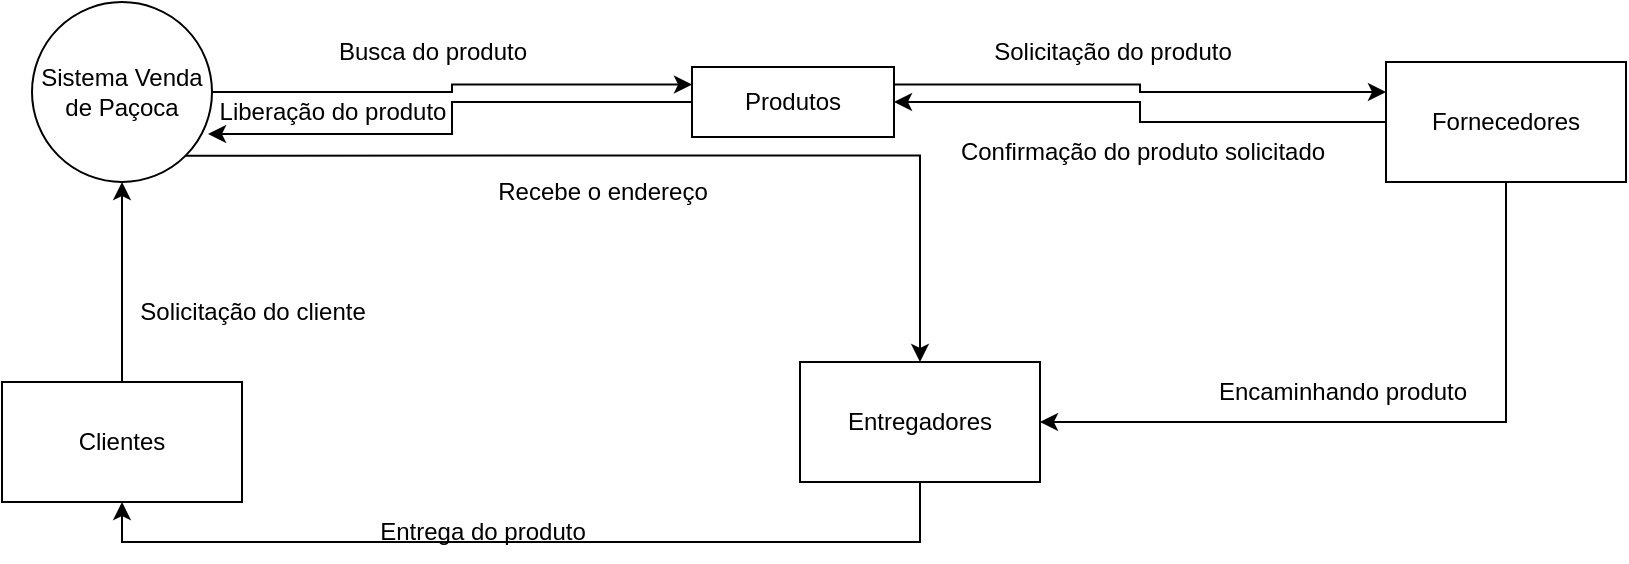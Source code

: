 <mxfile version="21.6.8" type="github">
  <diagram name="Página-1" id="VFkdayIZ1hyOYw_i9sZS">
    <mxGraphModel dx="1434" dy="790" grid="1" gridSize="10" guides="1" tooltips="1" connect="1" arrows="1" fold="1" page="1" pageScale="1" pageWidth="827" pageHeight="1169" math="0" shadow="0">
      <root>
        <mxCell id="0" />
        <mxCell id="1" parent="0" />
        <mxCell id="-IC7cZ6QEsMW8J01W079-21" style="edgeStyle=orthogonalEdgeStyle;rounded=0;orthogonalLoop=1;jettySize=auto;html=1;exitX=1;exitY=0.5;exitDx=0;exitDy=0;entryX=0;entryY=0.25;entryDx=0;entryDy=0;" edge="1" parent="1" source="-IC7cZ6QEsMW8J01W079-2" target="-IC7cZ6QEsMW8J01W079-16">
          <mxGeometry relative="1" as="geometry" />
        </mxCell>
        <mxCell id="-IC7cZ6QEsMW8J01W079-30" style="edgeStyle=orthogonalEdgeStyle;rounded=0;orthogonalLoop=1;jettySize=auto;html=1;exitX=1;exitY=1;exitDx=0;exitDy=0;" edge="1" parent="1" source="-IC7cZ6QEsMW8J01W079-2" target="-IC7cZ6QEsMW8J01W079-15">
          <mxGeometry relative="1" as="geometry" />
        </mxCell>
        <mxCell id="-IC7cZ6QEsMW8J01W079-2" value="Sistema Venda de Paçoca" style="ellipse;whiteSpace=wrap;html=1;aspect=fixed;" vertex="1" parent="1">
          <mxGeometry x="30" y="40" width="90" height="90" as="geometry" />
        </mxCell>
        <mxCell id="-IC7cZ6QEsMW8J01W079-26" style="edgeStyle=orthogonalEdgeStyle;rounded=0;orthogonalLoop=1;jettySize=auto;html=1;exitX=0.5;exitY=1;exitDx=0;exitDy=0;entryX=1;entryY=0.5;entryDx=0;entryDy=0;" edge="1" parent="1" source="-IC7cZ6QEsMW8J01W079-3" target="-IC7cZ6QEsMW8J01W079-15">
          <mxGeometry relative="1" as="geometry" />
        </mxCell>
        <mxCell id="-IC7cZ6QEsMW8J01W079-32" style="edgeStyle=orthogonalEdgeStyle;rounded=0;orthogonalLoop=1;jettySize=auto;html=1;exitX=0;exitY=0.5;exitDx=0;exitDy=0;" edge="1" parent="1" source="-IC7cZ6QEsMW8J01W079-3" target="-IC7cZ6QEsMW8J01W079-16">
          <mxGeometry relative="1" as="geometry" />
        </mxCell>
        <mxCell id="-IC7cZ6QEsMW8J01W079-3" value="Fornecedores" style="rounded=0;whiteSpace=wrap;html=1;" vertex="1" parent="1">
          <mxGeometry x="707" y="70" width="120" height="60" as="geometry" />
        </mxCell>
        <mxCell id="-IC7cZ6QEsMW8J01W079-12" value="" style="edgeStyle=orthogonalEdgeStyle;rounded=0;orthogonalLoop=1;jettySize=auto;html=1;" edge="1" parent="1" source="-IC7cZ6QEsMW8J01W079-9" target="-IC7cZ6QEsMW8J01W079-2">
          <mxGeometry relative="1" as="geometry" />
        </mxCell>
        <mxCell id="-IC7cZ6QEsMW8J01W079-9" value="Clientes" style="rounded=0;whiteSpace=wrap;html=1;" vertex="1" parent="1">
          <mxGeometry x="15" y="230" width="120" height="60" as="geometry" />
        </mxCell>
        <mxCell id="-IC7cZ6QEsMW8J01W079-18" style="edgeStyle=orthogonalEdgeStyle;rounded=0;orthogonalLoop=1;jettySize=auto;html=1;exitX=0.5;exitY=1;exitDx=0;exitDy=0;entryX=0.5;entryY=1;entryDx=0;entryDy=0;" edge="1" parent="1" source="-IC7cZ6QEsMW8J01W079-15" target="-IC7cZ6QEsMW8J01W079-9">
          <mxGeometry relative="1" as="geometry" />
        </mxCell>
        <mxCell id="-IC7cZ6QEsMW8J01W079-15" value="Entregadores" style="rounded=0;whiteSpace=wrap;html=1;" vertex="1" parent="1">
          <mxGeometry x="414" y="220" width="120" height="60" as="geometry" />
        </mxCell>
        <mxCell id="-IC7cZ6QEsMW8J01W079-22" style="edgeStyle=orthogonalEdgeStyle;rounded=0;orthogonalLoop=1;jettySize=auto;html=1;exitX=1;exitY=0.25;exitDx=0;exitDy=0;entryX=0;entryY=0.25;entryDx=0;entryDy=0;" edge="1" parent="1" source="-IC7cZ6QEsMW8J01W079-16" target="-IC7cZ6QEsMW8J01W079-3">
          <mxGeometry relative="1" as="geometry" />
        </mxCell>
        <mxCell id="-IC7cZ6QEsMW8J01W079-34" style="edgeStyle=orthogonalEdgeStyle;rounded=0;orthogonalLoop=1;jettySize=auto;html=1;exitX=0;exitY=0.5;exitDx=0;exitDy=0;entryX=0.978;entryY=0.733;entryDx=0;entryDy=0;entryPerimeter=0;" edge="1" parent="1" source="-IC7cZ6QEsMW8J01W079-16" target="-IC7cZ6QEsMW8J01W079-2">
          <mxGeometry relative="1" as="geometry" />
        </mxCell>
        <mxCell id="-IC7cZ6QEsMW8J01W079-16" value="Produtos" style="rounded=0;whiteSpace=wrap;html=1;" vertex="1" parent="1">
          <mxGeometry x="360" y="72.5" width="101" height="35" as="geometry" />
        </mxCell>
        <mxCell id="-IC7cZ6QEsMW8J01W079-19" value="Busca do produto" style="text;html=1;align=center;verticalAlign=middle;resizable=0;points=[];autosize=1;strokeColor=none;fillColor=none;" vertex="1" parent="1">
          <mxGeometry x="170" y="50" width="120" height="30" as="geometry" />
        </mxCell>
        <mxCell id="-IC7cZ6QEsMW8J01W079-23" value="Solicitação do produto" style="text;html=1;align=center;verticalAlign=middle;resizable=0;points=[];autosize=1;strokeColor=none;fillColor=none;" vertex="1" parent="1">
          <mxGeometry x="500" y="50" width="140" height="30" as="geometry" />
        </mxCell>
        <mxCell id="-IC7cZ6QEsMW8J01W079-27" value="Encaminhando produto" style="text;html=1;align=center;verticalAlign=middle;resizable=0;points=[];autosize=1;strokeColor=none;fillColor=none;" vertex="1" parent="1">
          <mxGeometry x="610" y="220" width="150" height="30" as="geometry" />
        </mxCell>
        <mxCell id="-IC7cZ6QEsMW8J01W079-28" value="Entrega do produto" style="text;html=1;align=center;verticalAlign=middle;resizable=0;points=[];autosize=1;strokeColor=none;fillColor=none;" vertex="1" parent="1">
          <mxGeometry x="190" y="290" width="130" height="30" as="geometry" />
        </mxCell>
        <mxCell id="-IC7cZ6QEsMW8J01W079-29" value="Solicitação do cliente" style="text;html=1;align=center;verticalAlign=middle;resizable=0;points=[];autosize=1;strokeColor=none;fillColor=none;" vertex="1" parent="1">
          <mxGeometry x="70" y="180" width="140" height="30" as="geometry" />
        </mxCell>
        <mxCell id="-IC7cZ6QEsMW8J01W079-31" value="Recebe o endereço" style="text;html=1;align=center;verticalAlign=middle;resizable=0;points=[];autosize=1;strokeColor=none;fillColor=none;" vertex="1" parent="1">
          <mxGeometry x="250" y="120" width="130" height="30" as="geometry" />
        </mxCell>
        <mxCell id="-IC7cZ6QEsMW8J01W079-33" value="Confirmação do produto solicitado" style="text;html=1;align=center;verticalAlign=middle;resizable=0;points=[];autosize=1;strokeColor=none;fillColor=none;" vertex="1" parent="1">
          <mxGeometry x="480" y="100" width="210" height="30" as="geometry" />
        </mxCell>
        <mxCell id="-IC7cZ6QEsMW8J01W079-35" value="Liberação do produto" style="text;html=1;align=center;verticalAlign=middle;resizable=0;points=[];autosize=1;strokeColor=none;fillColor=none;" vertex="1" parent="1">
          <mxGeometry x="110" y="80" width="140" height="30" as="geometry" />
        </mxCell>
      </root>
    </mxGraphModel>
  </diagram>
</mxfile>
